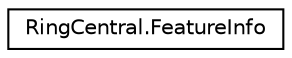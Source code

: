 digraph "Graphical Class Hierarchy"
{
 // LATEX_PDF_SIZE
  edge [fontname="Helvetica",fontsize="10",labelfontname="Helvetica",labelfontsize="10"];
  node [fontname="Helvetica",fontsize="10",shape=record];
  rankdir="LR";
  Node0 [label="RingCentral.FeatureInfo",height=0.2,width=0.4,color="black", fillcolor="white", style="filled",URL="$classRingCentral_1_1FeatureInfo.html",tooltip=" "];
}
